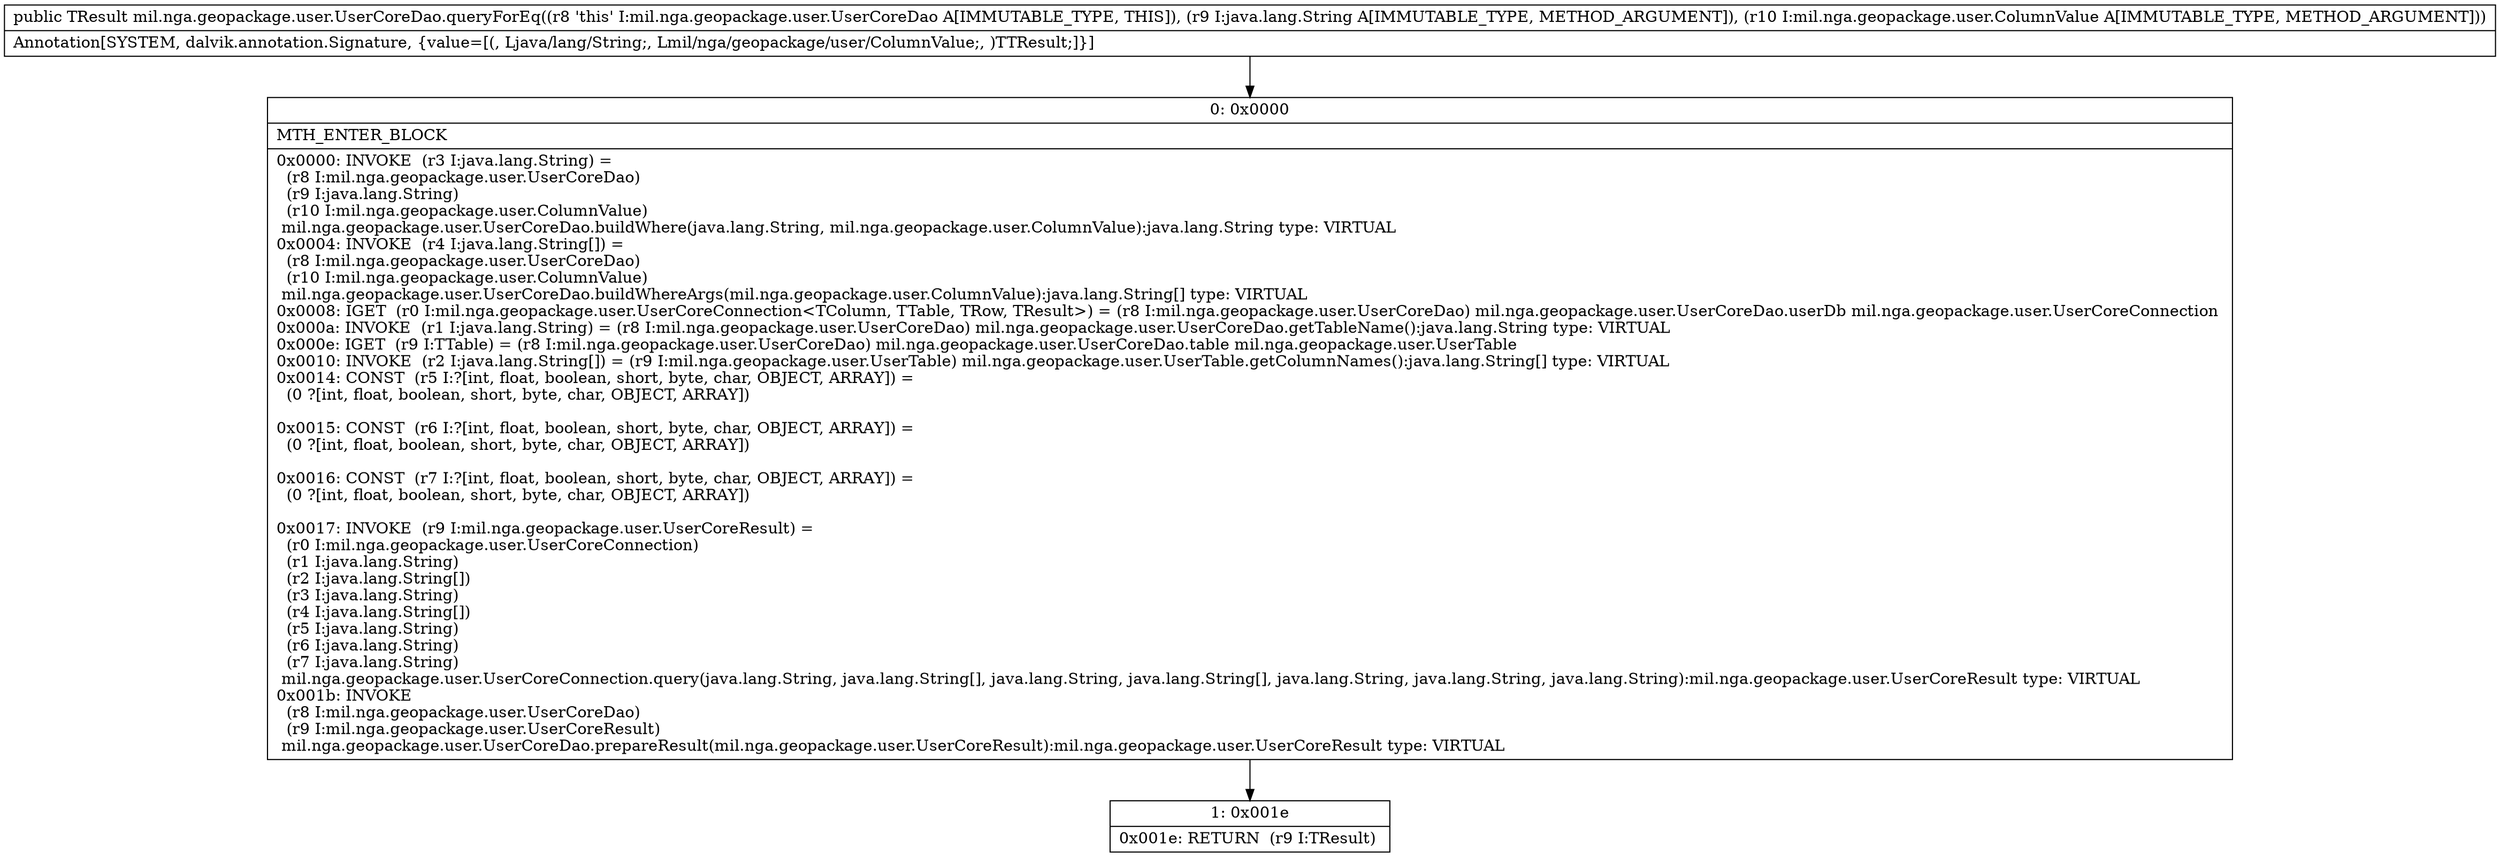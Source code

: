 digraph "CFG formil.nga.geopackage.user.UserCoreDao.queryForEq(Ljava\/lang\/String;Lmil\/nga\/geopackage\/user\/ColumnValue;)Lmil\/nga\/geopackage\/user\/UserCoreResult;" {
Node_0 [shape=record,label="{0\:\ 0x0000|MTH_ENTER_BLOCK\l|0x0000: INVOKE  (r3 I:java.lang.String) = \l  (r8 I:mil.nga.geopackage.user.UserCoreDao)\l  (r9 I:java.lang.String)\l  (r10 I:mil.nga.geopackage.user.ColumnValue)\l mil.nga.geopackage.user.UserCoreDao.buildWhere(java.lang.String, mil.nga.geopackage.user.ColumnValue):java.lang.String type: VIRTUAL \l0x0004: INVOKE  (r4 I:java.lang.String[]) = \l  (r8 I:mil.nga.geopackage.user.UserCoreDao)\l  (r10 I:mil.nga.geopackage.user.ColumnValue)\l mil.nga.geopackage.user.UserCoreDao.buildWhereArgs(mil.nga.geopackage.user.ColumnValue):java.lang.String[] type: VIRTUAL \l0x0008: IGET  (r0 I:mil.nga.geopackage.user.UserCoreConnection\<TColumn, TTable, TRow, TResult\>) = (r8 I:mil.nga.geopackage.user.UserCoreDao) mil.nga.geopackage.user.UserCoreDao.userDb mil.nga.geopackage.user.UserCoreConnection \l0x000a: INVOKE  (r1 I:java.lang.String) = (r8 I:mil.nga.geopackage.user.UserCoreDao) mil.nga.geopackage.user.UserCoreDao.getTableName():java.lang.String type: VIRTUAL \l0x000e: IGET  (r9 I:TTable) = (r8 I:mil.nga.geopackage.user.UserCoreDao) mil.nga.geopackage.user.UserCoreDao.table mil.nga.geopackage.user.UserTable \l0x0010: INVOKE  (r2 I:java.lang.String[]) = (r9 I:mil.nga.geopackage.user.UserTable) mil.nga.geopackage.user.UserTable.getColumnNames():java.lang.String[] type: VIRTUAL \l0x0014: CONST  (r5 I:?[int, float, boolean, short, byte, char, OBJECT, ARRAY]) = \l  (0 ?[int, float, boolean, short, byte, char, OBJECT, ARRAY])\l \l0x0015: CONST  (r6 I:?[int, float, boolean, short, byte, char, OBJECT, ARRAY]) = \l  (0 ?[int, float, boolean, short, byte, char, OBJECT, ARRAY])\l \l0x0016: CONST  (r7 I:?[int, float, boolean, short, byte, char, OBJECT, ARRAY]) = \l  (0 ?[int, float, boolean, short, byte, char, OBJECT, ARRAY])\l \l0x0017: INVOKE  (r9 I:mil.nga.geopackage.user.UserCoreResult) = \l  (r0 I:mil.nga.geopackage.user.UserCoreConnection)\l  (r1 I:java.lang.String)\l  (r2 I:java.lang.String[])\l  (r3 I:java.lang.String)\l  (r4 I:java.lang.String[])\l  (r5 I:java.lang.String)\l  (r6 I:java.lang.String)\l  (r7 I:java.lang.String)\l mil.nga.geopackage.user.UserCoreConnection.query(java.lang.String, java.lang.String[], java.lang.String, java.lang.String[], java.lang.String, java.lang.String, java.lang.String):mil.nga.geopackage.user.UserCoreResult type: VIRTUAL \l0x001b: INVOKE  \l  (r8 I:mil.nga.geopackage.user.UserCoreDao)\l  (r9 I:mil.nga.geopackage.user.UserCoreResult)\l mil.nga.geopackage.user.UserCoreDao.prepareResult(mil.nga.geopackage.user.UserCoreResult):mil.nga.geopackage.user.UserCoreResult type: VIRTUAL \l}"];
Node_1 [shape=record,label="{1\:\ 0x001e|0x001e: RETURN  (r9 I:TResult) \l}"];
MethodNode[shape=record,label="{public TResult mil.nga.geopackage.user.UserCoreDao.queryForEq((r8 'this' I:mil.nga.geopackage.user.UserCoreDao A[IMMUTABLE_TYPE, THIS]), (r9 I:java.lang.String A[IMMUTABLE_TYPE, METHOD_ARGUMENT]), (r10 I:mil.nga.geopackage.user.ColumnValue A[IMMUTABLE_TYPE, METHOD_ARGUMENT]))  | Annotation[SYSTEM, dalvik.annotation.Signature, \{value=[(, Ljava\/lang\/String;, Lmil\/nga\/geopackage\/user\/ColumnValue;, )TTResult;]\}]\l}"];
MethodNode -> Node_0;
Node_0 -> Node_1;
}

